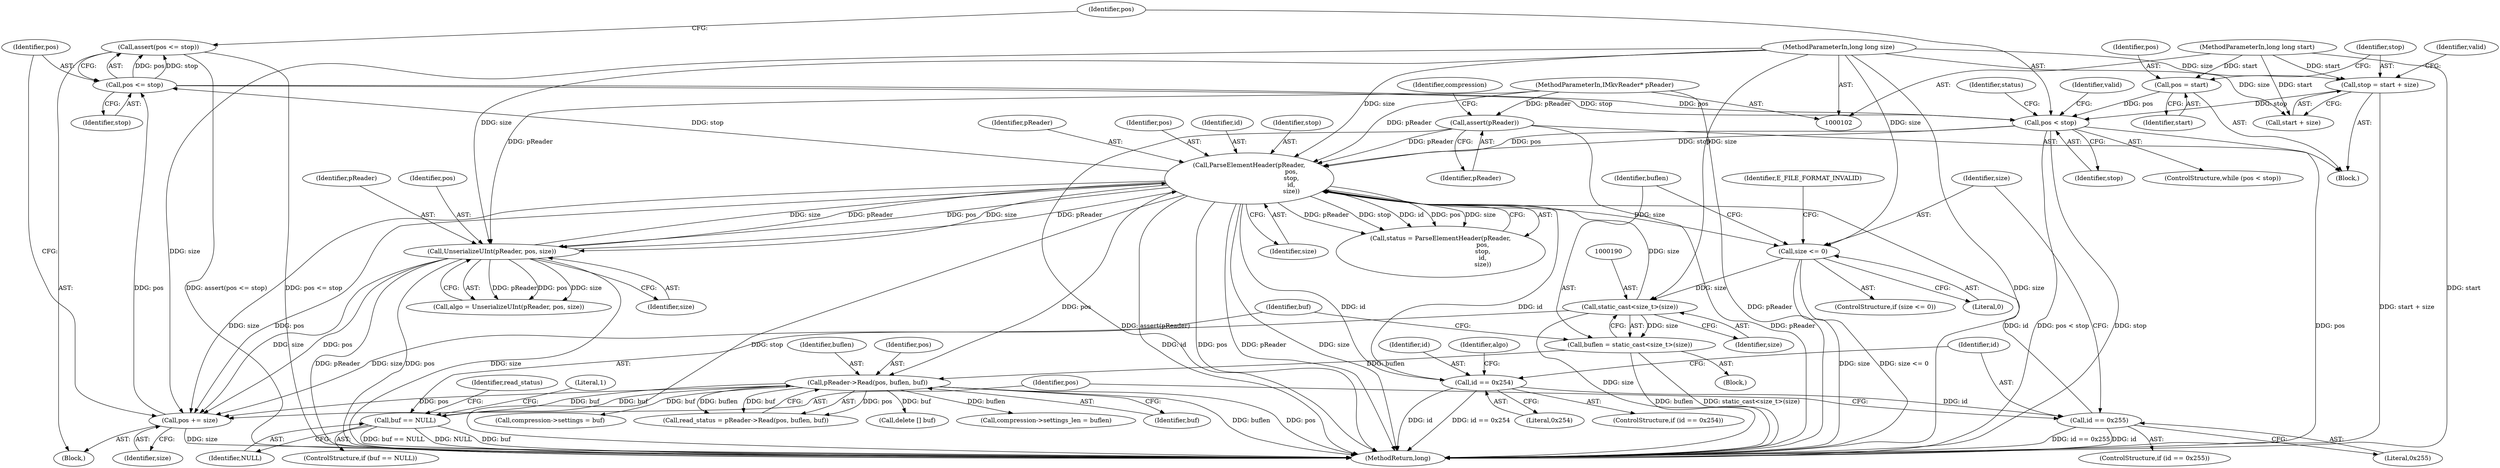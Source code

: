 digraph "1_Android_04839626ed859623901ebd3a5fd483982186b59d_179@API" {
"1000228" [label="(Call,assert(pos <= stop))"];
"1000229" [label="(Call,pos <= stop)"];
"1000225" [label="(Call,pos += size)"];
"1000156" [label="(Call,UnserializeUInt(pReader, pos, size))"];
"1000136" [label="(Call,ParseElementHeader(pReader,\n                                           pos,\n                                           stop,\n                                           id,\n                                           size))"];
"1000108" [label="(Call,assert(pReader))"];
"1000105" [label="(MethodParameterIn,IMkvReader* pReader)"];
"1000127" [label="(Call,pos < stop)"];
"1000113" [label="(Call,pos = start)"];
"1000103" [label="(MethodParameterIn,long long start)"];
"1000117" [label="(Call,stop = start + size)"];
"1000104" [label="(MethodParameterIn,long long size)"];
"1000176" [label="(Call,id == 0x255)"];
"1000149" [label="(Call,id == 0x254)"];
"1000189" [label="(Call,static_cast<size_t>(size))"];
"1000181" [label="(Call,size <= 0)"];
"1000204" [label="(Call,pReader->Read(pos, buflen, buf))"];
"1000187" [label="(Call,buflen = static_cast<size_t>(size))"];
"1000195" [label="(Call,buf == NULL)"];
"1000157" [label="(Identifier,pReader)"];
"1000226" [label="(Identifier,pos)"];
"1000154" [label="(Call,algo = UnserializeUInt(pReader, pos, size))"];
"1000175" [label="(ControlStructure,if (id == 0x255))"];
"1000228" [label="(Call,assert(pos <= stop))"];
"1000141" [label="(Identifier,size)"];
"1000180" [label="(ControlStructure,if (size <= 0))"];
"1000195" [label="(Call,buf == NULL)"];
"1000117" [label="(Call,stop = start + size)"];
"1000138" [label="(Identifier,pos)"];
"1000119" [label="(Call,start + size)"];
"1000105" [label="(MethodParameterIn,IMkvReader* pReader)"];
"1000140" [label="(Identifier,id)"];
"1000183" [label="(Literal,0)"];
"1000205" [label="(Identifier,pos)"];
"1000200" [label="(Literal,1)"];
"1000156" [label="(Call,UnserializeUInt(pReader, pos, size))"];
"1000108" [label="(Call,assert(pReader))"];
"1000115" [label="(Identifier,start)"];
"1000103" [label="(MethodParameterIn,long long start)"];
"1000227" [label="(Identifier,size)"];
"1000118" [label="(Identifier,stop)"];
"1000155" [label="(Identifier,algo)"];
"1000136" [label="(Call,ParseElementHeader(pReader,\n                                           pos,\n                                           stop,\n                                           id,\n                                           size))"];
"1000203" [label="(Identifier,read_status)"];
"1000129" [label="(Identifier,stop)"];
"1000176" [label="(Call,id == 0x255)"];
"1000135" [label="(Identifier,status)"];
"1000177" [label="(Identifier,id)"];
"1000150" [label="(Identifier,id)"];
"1000113" [label="(Call,pos = start)"];
"1000151" [label="(Literal,0x254)"];
"1000206" [label="(Identifier,buflen)"];
"1000239" [label="(MethodReturn,long)"];
"1000111" [label="(Identifier,compression)"];
"1000185" [label="(Identifier,E_FILE_FORMAT_INVALID)"];
"1000229" [label="(Call,pos <= stop)"];
"1000107" [label="(Block,)"];
"1000230" [label="(Identifier,pos)"];
"1000134" [label="(Call,status = ParseElementHeader(pReader,\n                                           pos,\n                                           stop,\n                                           id,\n                                           size))"];
"1000202" [label="(Call,read_status = pReader->Read(pos, buflen, buf))"];
"1000211" [label="(Call,delete [] buf)"];
"1000149" [label="(Call,id == 0x254)"];
"1000197" [label="(Identifier,NULL)"];
"1000220" [label="(Call,compression->settings_len = buflen)"];
"1000104" [label="(MethodParameterIn,long long size)"];
"1000128" [label="(Identifier,pos)"];
"1000189" [label="(Call,static_cast<size_t>(size))"];
"1000187" [label="(Call,buflen = static_cast<size_t>(size))"];
"1000207" [label="(Identifier,buf)"];
"1000126" [label="(ControlStructure,while (pos < stop))"];
"1000196" [label="(Identifier,buf)"];
"1000225" [label="(Call,pos += size)"];
"1000178" [label="(Literal,0x255)"];
"1000158" [label="(Identifier,pos)"];
"1000231" [label="(Identifier,stop)"];
"1000139" [label="(Identifier,stop)"];
"1000137" [label="(Identifier,pReader)"];
"1000204" [label="(Call,pReader->Read(pos, buflen, buf))"];
"1000127" [label="(Call,pos < stop)"];
"1000234" [label="(Identifier,valid)"];
"1000148" [label="(ControlStructure,if (id == 0x254))"];
"1000114" [label="(Identifier,pos)"];
"1000191" [label="(Identifier,size)"];
"1000179" [label="(Block,)"];
"1000188" [label="(Identifier,buflen)"];
"1000130" [label="(Block,)"];
"1000159" [label="(Identifier,size)"];
"1000181" [label="(Call,size <= 0)"];
"1000182" [label="(Identifier,size)"];
"1000194" [label="(ControlStructure,if (buf == NULL))"];
"1000109" [label="(Identifier,pReader)"];
"1000124" [label="(Identifier,valid)"];
"1000215" [label="(Call,compression->settings = buf)"];
"1000228" -> "1000130"  [label="AST: "];
"1000228" -> "1000229"  [label="CFG: "];
"1000229" -> "1000228"  [label="AST: "];
"1000128" -> "1000228"  [label="CFG: "];
"1000228" -> "1000239"  [label="DDG: assert(pos <= stop)"];
"1000228" -> "1000239"  [label="DDG: pos <= stop"];
"1000229" -> "1000228"  [label="DDG: pos"];
"1000229" -> "1000228"  [label="DDG: stop"];
"1000229" -> "1000231"  [label="CFG: "];
"1000230" -> "1000229"  [label="AST: "];
"1000231" -> "1000229"  [label="AST: "];
"1000229" -> "1000127"  [label="DDG: pos"];
"1000229" -> "1000127"  [label="DDG: stop"];
"1000225" -> "1000229"  [label="DDG: pos"];
"1000136" -> "1000229"  [label="DDG: stop"];
"1000225" -> "1000130"  [label="AST: "];
"1000225" -> "1000227"  [label="CFG: "];
"1000226" -> "1000225"  [label="AST: "];
"1000227" -> "1000225"  [label="AST: "];
"1000230" -> "1000225"  [label="CFG: "];
"1000225" -> "1000239"  [label="DDG: size"];
"1000156" -> "1000225"  [label="DDG: size"];
"1000156" -> "1000225"  [label="DDG: pos"];
"1000136" -> "1000225"  [label="DDG: size"];
"1000136" -> "1000225"  [label="DDG: pos"];
"1000189" -> "1000225"  [label="DDG: size"];
"1000104" -> "1000225"  [label="DDG: size"];
"1000204" -> "1000225"  [label="DDG: pos"];
"1000156" -> "1000154"  [label="AST: "];
"1000156" -> "1000159"  [label="CFG: "];
"1000157" -> "1000156"  [label="AST: "];
"1000158" -> "1000156"  [label="AST: "];
"1000159" -> "1000156"  [label="AST: "];
"1000154" -> "1000156"  [label="CFG: "];
"1000156" -> "1000239"  [label="DDG: size"];
"1000156" -> "1000239"  [label="DDG: pReader"];
"1000156" -> "1000239"  [label="DDG: pos"];
"1000156" -> "1000136"  [label="DDG: pReader"];
"1000156" -> "1000136"  [label="DDG: size"];
"1000156" -> "1000154"  [label="DDG: pReader"];
"1000156" -> "1000154"  [label="DDG: pos"];
"1000156" -> "1000154"  [label="DDG: size"];
"1000136" -> "1000156"  [label="DDG: pReader"];
"1000136" -> "1000156"  [label="DDG: pos"];
"1000136" -> "1000156"  [label="DDG: size"];
"1000105" -> "1000156"  [label="DDG: pReader"];
"1000104" -> "1000156"  [label="DDG: size"];
"1000136" -> "1000134"  [label="AST: "];
"1000136" -> "1000141"  [label="CFG: "];
"1000137" -> "1000136"  [label="AST: "];
"1000138" -> "1000136"  [label="AST: "];
"1000139" -> "1000136"  [label="AST: "];
"1000140" -> "1000136"  [label="AST: "];
"1000141" -> "1000136"  [label="AST: "];
"1000134" -> "1000136"  [label="CFG: "];
"1000136" -> "1000239"  [label="DDG: size"];
"1000136" -> "1000239"  [label="DDG: stop"];
"1000136" -> "1000239"  [label="DDG: id"];
"1000136" -> "1000239"  [label="DDG: pos"];
"1000136" -> "1000239"  [label="DDG: pReader"];
"1000136" -> "1000134"  [label="DDG: pReader"];
"1000136" -> "1000134"  [label="DDG: stop"];
"1000136" -> "1000134"  [label="DDG: id"];
"1000136" -> "1000134"  [label="DDG: pos"];
"1000136" -> "1000134"  [label="DDG: size"];
"1000108" -> "1000136"  [label="DDG: pReader"];
"1000105" -> "1000136"  [label="DDG: pReader"];
"1000127" -> "1000136"  [label="DDG: pos"];
"1000127" -> "1000136"  [label="DDG: stop"];
"1000176" -> "1000136"  [label="DDG: id"];
"1000149" -> "1000136"  [label="DDG: id"];
"1000104" -> "1000136"  [label="DDG: size"];
"1000189" -> "1000136"  [label="DDG: size"];
"1000136" -> "1000149"  [label="DDG: id"];
"1000136" -> "1000181"  [label="DDG: size"];
"1000136" -> "1000204"  [label="DDG: pos"];
"1000108" -> "1000107"  [label="AST: "];
"1000108" -> "1000109"  [label="CFG: "];
"1000109" -> "1000108"  [label="AST: "];
"1000111" -> "1000108"  [label="CFG: "];
"1000108" -> "1000239"  [label="DDG: assert(pReader)"];
"1000108" -> "1000239"  [label="DDG: pReader"];
"1000105" -> "1000108"  [label="DDG: pReader"];
"1000105" -> "1000102"  [label="AST: "];
"1000105" -> "1000239"  [label="DDG: pReader"];
"1000127" -> "1000126"  [label="AST: "];
"1000127" -> "1000129"  [label="CFG: "];
"1000128" -> "1000127"  [label="AST: "];
"1000129" -> "1000127"  [label="AST: "];
"1000135" -> "1000127"  [label="CFG: "];
"1000234" -> "1000127"  [label="CFG: "];
"1000127" -> "1000239"  [label="DDG: pos < stop"];
"1000127" -> "1000239"  [label="DDG: stop"];
"1000127" -> "1000239"  [label="DDG: pos"];
"1000113" -> "1000127"  [label="DDG: pos"];
"1000117" -> "1000127"  [label="DDG: stop"];
"1000113" -> "1000107"  [label="AST: "];
"1000113" -> "1000115"  [label="CFG: "];
"1000114" -> "1000113"  [label="AST: "];
"1000115" -> "1000113"  [label="AST: "];
"1000118" -> "1000113"  [label="CFG: "];
"1000103" -> "1000113"  [label="DDG: start"];
"1000103" -> "1000102"  [label="AST: "];
"1000103" -> "1000239"  [label="DDG: start"];
"1000103" -> "1000117"  [label="DDG: start"];
"1000103" -> "1000119"  [label="DDG: start"];
"1000117" -> "1000107"  [label="AST: "];
"1000117" -> "1000119"  [label="CFG: "];
"1000118" -> "1000117"  [label="AST: "];
"1000119" -> "1000117"  [label="AST: "];
"1000124" -> "1000117"  [label="CFG: "];
"1000117" -> "1000239"  [label="DDG: start + size"];
"1000104" -> "1000117"  [label="DDG: size"];
"1000104" -> "1000102"  [label="AST: "];
"1000104" -> "1000239"  [label="DDG: size"];
"1000104" -> "1000119"  [label="DDG: size"];
"1000104" -> "1000181"  [label="DDG: size"];
"1000104" -> "1000189"  [label="DDG: size"];
"1000176" -> "1000175"  [label="AST: "];
"1000176" -> "1000178"  [label="CFG: "];
"1000177" -> "1000176"  [label="AST: "];
"1000178" -> "1000176"  [label="AST: "];
"1000182" -> "1000176"  [label="CFG: "];
"1000226" -> "1000176"  [label="CFG: "];
"1000176" -> "1000239"  [label="DDG: id == 0x255"];
"1000176" -> "1000239"  [label="DDG: id"];
"1000149" -> "1000176"  [label="DDG: id"];
"1000149" -> "1000148"  [label="AST: "];
"1000149" -> "1000151"  [label="CFG: "];
"1000150" -> "1000149"  [label="AST: "];
"1000151" -> "1000149"  [label="AST: "];
"1000155" -> "1000149"  [label="CFG: "];
"1000177" -> "1000149"  [label="CFG: "];
"1000149" -> "1000239"  [label="DDG: id == 0x254"];
"1000149" -> "1000239"  [label="DDG: id"];
"1000189" -> "1000187"  [label="AST: "];
"1000189" -> "1000191"  [label="CFG: "];
"1000190" -> "1000189"  [label="AST: "];
"1000191" -> "1000189"  [label="AST: "];
"1000187" -> "1000189"  [label="CFG: "];
"1000189" -> "1000239"  [label="DDG: size"];
"1000189" -> "1000187"  [label="DDG: size"];
"1000181" -> "1000189"  [label="DDG: size"];
"1000181" -> "1000180"  [label="AST: "];
"1000181" -> "1000183"  [label="CFG: "];
"1000182" -> "1000181"  [label="AST: "];
"1000183" -> "1000181"  [label="AST: "];
"1000185" -> "1000181"  [label="CFG: "];
"1000188" -> "1000181"  [label="CFG: "];
"1000181" -> "1000239"  [label="DDG: size <= 0"];
"1000181" -> "1000239"  [label="DDG: size"];
"1000204" -> "1000202"  [label="AST: "];
"1000204" -> "1000207"  [label="CFG: "];
"1000205" -> "1000204"  [label="AST: "];
"1000206" -> "1000204"  [label="AST: "];
"1000207" -> "1000204"  [label="AST: "];
"1000202" -> "1000204"  [label="CFG: "];
"1000204" -> "1000239"  [label="DDG: buflen"];
"1000204" -> "1000239"  [label="DDG: pos"];
"1000204" -> "1000195"  [label="DDG: buf"];
"1000204" -> "1000202"  [label="DDG: pos"];
"1000204" -> "1000202"  [label="DDG: buflen"];
"1000204" -> "1000202"  [label="DDG: buf"];
"1000187" -> "1000204"  [label="DDG: buflen"];
"1000195" -> "1000204"  [label="DDG: buf"];
"1000204" -> "1000211"  [label="DDG: buf"];
"1000204" -> "1000215"  [label="DDG: buf"];
"1000204" -> "1000220"  [label="DDG: buflen"];
"1000187" -> "1000179"  [label="AST: "];
"1000188" -> "1000187"  [label="AST: "];
"1000196" -> "1000187"  [label="CFG: "];
"1000187" -> "1000239"  [label="DDG: buflen"];
"1000187" -> "1000239"  [label="DDG: static_cast<size_t>(size)"];
"1000195" -> "1000194"  [label="AST: "];
"1000195" -> "1000197"  [label="CFG: "];
"1000196" -> "1000195"  [label="AST: "];
"1000197" -> "1000195"  [label="AST: "];
"1000200" -> "1000195"  [label="CFG: "];
"1000203" -> "1000195"  [label="CFG: "];
"1000195" -> "1000239"  [label="DDG: buf == NULL"];
"1000195" -> "1000239"  [label="DDG: NULL"];
"1000195" -> "1000239"  [label="DDG: buf"];
}
